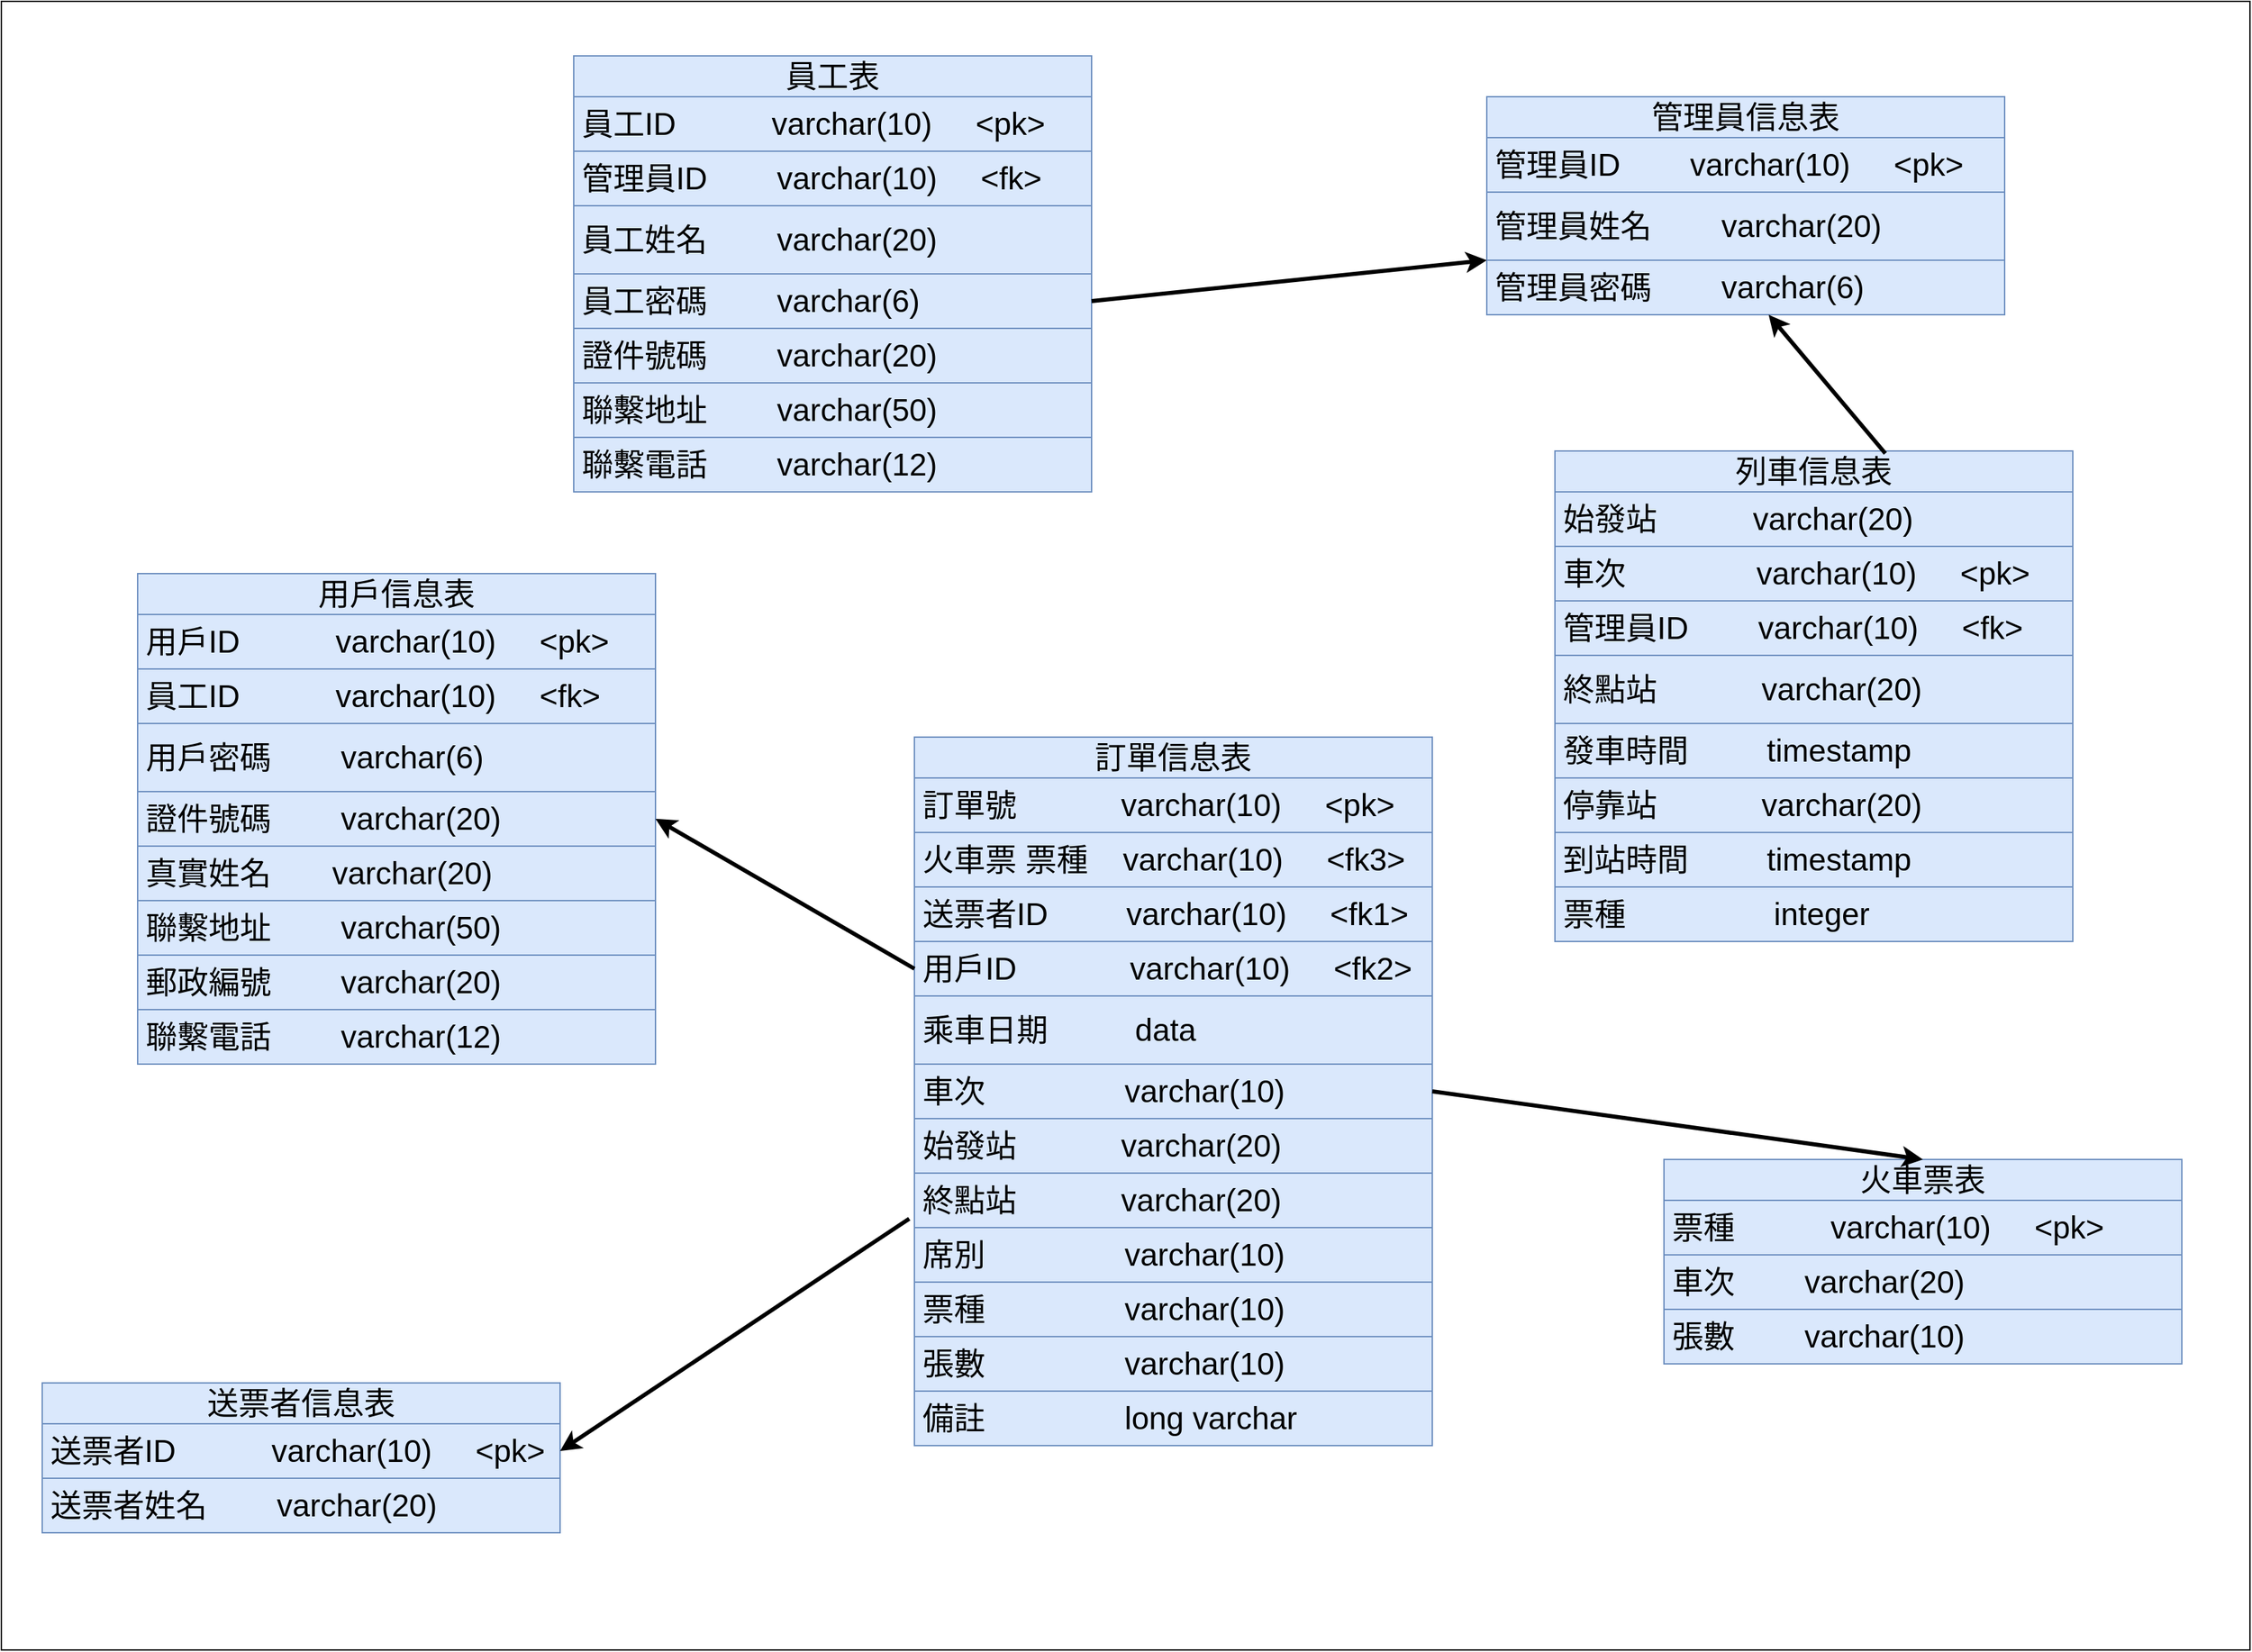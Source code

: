 <mxfile version="22.1.16" type="device">
  <diagram id="jbVRNizJcDCQ8yqokmnY" name="第 1 页">
    <mxGraphModel dx="858" dy="1338" grid="1" gridSize="10" guides="1" tooltips="1" connect="1" arrows="1" fold="1" page="1" pageScale="1" pageWidth="2336" pageHeight="1654" math="0" shadow="0">
      <root>
        <mxCell id="0" />
        <mxCell id="1" parent="0" />
        <mxCell id="_HgupfXg40LZJNDoUt4P-441" value="" style="rounded=0;whiteSpace=wrap;html=1;" vertex="1" parent="1">
          <mxGeometry x="70" y="40" width="1650" height="1210" as="geometry" />
        </mxCell>
        <mxCell id="_HgupfXg40LZJNDoUt4P-353" value="&lt;font style=&quot;font-size: 23px;&quot;&gt;員工表&lt;/font&gt;" style="swimlane;fontStyle=0;childLayout=stackLayout;horizontal=1;startSize=30;horizontalStack=0;resizeParent=1;resizeParentMax=0;resizeLast=0;collapsible=1;marginBottom=0;whiteSpace=wrap;html=1;strokeWidth=1;fontSize=23;fillColor=#dae8fc;strokeColor=#6c8ebf;" vertex="1" parent="1">
          <mxGeometry x="490" y="80" width="380" height="320" as="geometry">
            <mxRectangle x="380" y="580" width="110" height="40" as="alternateBounds" />
          </mxGeometry>
        </mxCell>
        <mxCell id="_HgupfXg40LZJNDoUt4P-354" value="員工ID&amp;nbsp; &amp;nbsp; &amp;nbsp; &amp;nbsp; &amp;nbsp; &amp;nbsp;varchar(10)&amp;nbsp; &amp;nbsp; &amp;nbsp;&amp;lt;pk&amp;gt;" style="text;align=left;verticalAlign=middle;spacingLeft=4;spacingRight=4;overflow=hidden;points=[[0,0.5],[1,0.5]];portConstraint=eastwest;rotatable=0;whiteSpace=wrap;html=1;strokeWidth=1;fontSize=23;fillColor=#dae8fc;strokeColor=#6c8ebf;" vertex="1" parent="_HgupfXg40LZJNDoUt4P-353">
          <mxGeometry y="30" width="380" height="40" as="geometry" />
        </mxCell>
        <mxCell id="_HgupfXg40LZJNDoUt4P-355" value="管理員ID&amp;nbsp; &amp;nbsp; &amp;nbsp; &amp;nbsp; varchar(10)&amp;nbsp; &amp;nbsp; &amp;nbsp;&amp;lt;fk&amp;gt;" style="text;align=left;verticalAlign=middle;spacingLeft=4;spacingRight=4;overflow=hidden;points=[[0,0.5],[1,0.5]];portConstraint=eastwest;rotatable=0;whiteSpace=wrap;html=1;strokeWidth=1;fontSize=23;fillColor=#dae8fc;strokeColor=#6c8ebf;" vertex="1" parent="_HgupfXg40LZJNDoUt4P-353">
          <mxGeometry y="70" width="380" height="40" as="geometry" />
        </mxCell>
        <mxCell id="_HgupfXg40LZJNDoUt4P-356" value="員工姓名&amp;nbsp; &amp;nbsp; &amp;nbsp; &amp;nbsp; varchar(20)&amp;nbsp; &amp;nbsp;" style="text;align=left;verticalAlign=middle;spacingLeft=4;spacingRight=4;overflow=hidden;points=[[0,0.5],[1,0.5]];portConstraint=eastwest;rotatable=0;whiteSpace=wrap;html=1;strokeWidth=1;fontSize=23;fillColor=#dae8fc;strokeColor=#6c8ebf;" vertex="1" parent="_HgupfXg40LZJNDoUt4P-353">
          <mxGeometry y="110" width="380" height="50" as="geometry" />
        </mxCell>
        <mxCell id="_HgupfXg40LZJNDoUt4P-371" value="員工密碼&amp;nbsp; &amp;nbsp; &amp;nbsp; &amp;nbsp; varchar(6)&amp;nbsp;" style="text;align=left;verticalAlign=middle;spacingLeft=4;spacingRight=4;overflow=hidden;points=[[0,0.5],[1,0.5]];portConstraint=eastwest;rotatable=0;whiteSpace=wrap;html=1;strokeWidth=1;fontSize=23;fillColor=#dae8fc;strokeColor=#6c8ebf;" vertex="1" parent="_HgupfXg40LZJNDoUt4P-353">
          <mxGeometry y="160" width="380" height="40" as="geometry" />
        </mxCell>
        <mxCell id="_HgupfXg40LZJNDoUt4P-370" value="證件號碼&amp;nbsp; &amp;nbsp; &amp;nbsp; &amp;nbsp; varchar(20)&amp;nbsp;" style="text;align=left;verticalAlign=middle;spacingLeft=4;spacingRight=4;overflow=hidden;points=[[0,0.5],[1,0.5]];portConstraint=eastwest;rotatable=0;whiteSpace=wrap;html=1;strokeWidth=1;fontSize=23;fillColor=#dae8fc;strokeColor=#6c8ebf;" vertex="1" parent="_HgupfXg40LZJNDoUt4P-353">
          <mxGeometry y="200" width="380" height="40" as="geometry" />
        </mxCell>
        <mxCell id="_HgupfXg40LZJNDoUt4P-369" value="聯繫地址&amp;nbsp; &amp;nbsp; &amp;nbsp; &amp;nbsp; varchar(50)&amp;nbsp;" style="text;align=left;verticalAlign=middle;spacingLeft=4;spacingRight=4;overflow=hidden;points=[[0,0.5],[1,0.5]];portConstraint=eastwest;rotatable=0;whiteSpace=wrap;html=1;strokeWidth=1;fontSize=23;fillColor=#dae8fc;strokeColor=#6c8ebf;" vertex="1" parent="_HgupfXg40LZJNDoUt4P-353">
          <mxGeometry y="240" width="380" height="40" as="geometry" />
        </mxCell>
        <mxCell id="_HgupfXg40LZJNDoUt4P-368" value="聯繫電話&amp;nbsp; &amp;nbsp; &amp;nbsp; &amp;nbsp; varchar(12)&amp;nbsp;" style="text;align=left;verticalAlign=middle;spacingLeft=4;spacingRight=4;overflow=hidden;points=[[0,0.5],[1,0.5]];portConstraint=eastwest;rotatable=0;whiteSpace=wrap;html=1;strokeWidth=1;fontSize=23;fillColor=#dae8fc;strokeColor=#6c8ebf;" vertex="1" parent="_HgupfXg40LZJNDoUt4P-353">
          <mxGeometry y="280" width="380" height="40" as="geometry" />
        </mxCell>
        <mxCell id="_HgupfXg40LZJNDoUt4P-372" value="&lt;font style=&quot;font-size: 23px;&quot;&gt;用戶信息表&lt;/font&gt;" style="swimlane;fontStyle=0;childLayout=stackLayout;horizontal=1;startSize=30;horizontalStack=0;resizeParent=1;resizeParentMax=0;resizeLast=0;collapsible=1;marginBottom=0;whiteSpace=wrap;html=1;strokeWidth=1;fontSize=23;fillColor=#dae8fc;strokeColor=#6c8ebf;" vertex="1" parent="1">
          <mxGeometry x="170" y="460" width="380" height="360" as="geometry">
            <mxRectangle x="380" y="580" width="110" height="40" as="alternateBounds" />
          </mxGeometry>
        </mxCell>
        <mxCell id="_HgupfXg40LZJNDoUt4P-373" value="用戶ID&amp;nbsp; &amp;nbsp; &amp;nbsp; &amp;nbsp; &amp;nbsp; &amp;nbsp;varchar(10)&amp;nbsp; &amp;nbsp; &amp;nbsp;&amp;lt;pk&amp;gt;" style="text;align=left;verticalAlign=middle;spacingLeft=4;spacingRight=4;overflow=hidden;points=[[0,0.5],[1,0.5]];portConstraint=eastwest;rotatable=0;whiteSpace=wrap;html=1;strokeWidth=1;fontSize=23;fillColor=#dae8fc;strokeColor=#6c8ebf;" vertex="1" parent="_HgupfXg40LZJNDoUt4P-372">
          <mxGeometry y="30" width="380" height="40" as="geometry" />
        </mxCell>
        <mxCell id="_HgupfXg40LZJNDoUt4P-374" value="員工ID&amp;nbsp; &amp;nbsp; &amp;nbsp; &amp;nbsp; &amp;nbsp; &amp;nbsp;varchar(10)&amp;nbsp; &amp;nbsp; &amp;nbsp;&amp;lt;fk&amp;gt;" style="text;align=left;verticalAlign=middle;spacingLeft=4;spacingRight=4;overflow=hidden;points=[[0,0.5],[1,0.5]];portConstraint=eastwest;rotatable=0;whiteSpace=wrap;html=1;strokeWidth=1;fontSize=23;fillColor=#dae8fc;strokeColor=#6c8ebf;" vertex="1" parent="_HgupfXg40LZJNDoUt4P-372">
          <mxGeometry y="70" width="380" height="40" as="geometry" />
        </mxCell>
        <mxCell id="_HgupfXg40LZJNDoUt4P-375" value="用戶密碼&amp;nbsp; &amp;nbsp; &amp;nbsp; &amp;nbsp; varchar(6)&amp;nbsp; &amp;nbsp;" style="text;align=left;verticalAlign=middle;spacingLeft=4;spacingRight=4;overflow=hidden;points=[[0,0.5],[1,0.5]];portConstraint=eastwest;rotatable=0;whiteSpace=wrap;html=1;strokeWidth=1;fontSize=23;fillColor=#dae8fc;strokeColor=#6c8ebf;" vertex="1" parent="_HgupfXg40LZJNDoUt4P-372">
          <mxGeometry y="110" width="380" height="50" as="geometry" />
        </mxCell>
        <mxCell id="_HgupfXg40LZJNDoUt4P-376" value="證件號碼&amp;nbsp; &amp;nbsp; &amp;nbsp; &amp;nbsp; varchar(20)&amp;nbsp;" style="text;align=left;verticalAlign=middle;spacingLeft=4;spacingRight=4;overflow=hidden;points=[[0,0.5],[1,0.5]];portConstraint=eastwest;rotatable=0;whiteSpace=wrap;html=1;strokeWidth=1;fontSize=23;fillColor=#dae8fc;strokeColor=#6c8ebf;" vertex="1" parent="_HgupfXg40LZJNDoUt4P-372">
          <mxGeometry y="160" width="380" height="40" as="geometry" />
        </mxCell>
        <mxCell id="_HgupfXg40LZJNDoUt4P-377" value="真實姓名&amp;nbsp; &amp;nbsp; &amp;nbsp; &amp;nbsp;varchar(20)&amp;nbsp;" style="text;align=left;verticalAlign=middle;spacingLeft=4;spacingRight=4;overflow=hidden;points=[[0,0.5],[1,0.5]];portConstraint=eastwest;rotatable=0;whiteSpace=wrap;html=1;strokeWidth=1;fontSize=23;fillColor=#dae8fc;strokeColor=#6c8ebf;" vertex="1" parent="_HgupfXg40LZJNDoUt4P-372">
          <mxGeometry y="200" width="380" height="40" as="geometry" />
        </mxCell>
        <mxCell id="_HgupfXg40LZJNDoUt4P-378" value="聯繫地址&amp;nbsp; &amp;nbsp; &amp;nbsp; &amp;nbsp; varchar(50)&amp;nbsp;" style="text;align=left;verticalAlign=middle;spacingLeft=4;spacingRight=4;overflow=hidden;points=[[0,0.5],[1,0.5]];portConstraint=eastwest;rotatable=0;whiteSpace=wrap;html=1;strokeWidth=1;fontSize=23;fillColor=#dae8fc;strokeColor=#6c8ebf;" vertex="1" parent="_HgupfXg40LZJNDoUt4P-372">
          <mxGeometry y="240" width="380" height="40" as="geometry" />
        </mxCell>
        <mxCell id="_HgupfXg40LZJNDoUt4P-382" value="郵政編號&amp;nbsp; &amp;nbsp; &amp;nbsp; &amp;nbsp; varchar(20)" style="text;align=left;verticalAlign=middle;spacingLeft=4;spacingRight=4;overflow=hidden;points=[[0,0.5],[1,0.5]];portConstraint=eastwest;rotatable=0;whiteSpace=wrap;html=1;strokeWidth=1;fontSize=23;fillColor=#dae8fc;strokeColor=#6c8ebf;" vertex="1" parent="_HgupfXg40LZJNDoUt4P-372">
          <mxGeometry y="280" width="380" height="40" as="geometry" />
        </mxCell>
        <mxCell id="_HgupfXg40LZJNDoUt4P-379" value="聯繫電話&amp;nbsp; &amp;nbsp; &amp;nbsp; &amp;nbsp; varchar(12)&amp;nbsp;" style="text;align=left;verticalAlign=middle;spacingLeft=4;spacingRight=4;overflow=hidden;points=[[0,0.5],[1,0.5]];portConstraint=eastwest;rotatable=0;whiteSpace=wrap;html=1;strokeWidth=1;fontSize=23;fillColor=#dae8fc;strokeColor=#6c8ebf;" vertex="1" parent="_HgupfXg40LZJNDoUt4P-372">
          <mxGeometry y="320" width="380" height="40" as="geometry" />
        </mxCell>
        <mxCell id="_HgupfXg40LZJNDoUt4P-384" value="&lt;font style=&quot;font-size: 23px;&quot;&gt;管理員信息表&lt;/font&gt;" style="swimlane;fontStyle=0;childLayout=stackLayout;horizontal=1;startSize=30;horizontalStack=0;resizeParent=1;resizeParentMax=0;resizeLast=0;collapsible=1;marginBottom=0;whiteSpace=wrap;html=1;strokeWidth=1;fontSize=23;fillColor=#dae8fc;strokeColor=#6c8ebf;" vertex="1" parent="1">
          <mxGeometry x="1160" y="110" width="380" height="160" as="geometry">
            <mxRectangle x="380" y="580" width="110" height="40" as="alternateBounds" />
          </mxGeometry>
        </mxCell>
        <mxCell id="_HgupfXg40LZJNDoUt4P-386" value="管理員ID&amp;nbsp; &amp;nbsp; &amp;nbsp; &amp;nbsp; varchar(10)&amp;nbsp; &amp;nbsp; &amp;nbsp;&amp;lt;pk&amp;gt;" style="text;align=left;verticalAlign=middle;spacingLeft=4;spacingRight=4;overflow=hidden;points=[[0,0.5],[1,0.5]];portConstraint=eastwest;rotatable=0;whiteSpace=wrap;html=1;strokeWidth=1;fontSize=23;fillColor=#dae8fc;strokeColor=#6c8ebf;" vertex="1" parent="_HgupfXg40LZJNDoUt4P-384">
          <mxGeometry y="30" width="380" height="40" as="geometry" />
        </mxCell>
        <mxCell id="_HgupfXg40LZJNDoUt4P-387" value="管理員姓名&amp;nbsp; &amp;nbsp; &amp;nbsp; &amp;nbsp; varchar(20)&amp;nbsp; &amp;nbsp;" style="text;align=left;verticalAlign=middle;spacingLeft=4;spacingRight=4;overflow=hidden;points=[[0,0.5],[1,0.5]];portConstraint=eastwest;rotatable=0;whiteSpace=wrap;html=1;strokeWidth=1;fontSize=23;fillColor=#dae8fc;strokeColor=#6c8ebf;" vertex="1" parent="_HgupfXg40LZJNDoUt4P-384">
          <mxGeometry y="70" width="380" height="50" as="geometry" />
        </mxCell>
        <mxCell id="_HgupfXg40LZJNDoUt4P-388" value="管理員密碼&amp;nbsp; &amp;nbsp; &amp;nbsp; &amp;nbsp; varchar(6)&amp;nbsp;" style="text;align=left;verticalAlign=middle;spacingLeft=4;spacingRight=4;overflow=hidden;points=[[0,0.5],[1,0.5]];portConstraint=eastwest;rotatable=0;whiteSpace=wrap;html=1;strokeWidth=1;fontSize=23;fillColor=#dae8fc;strokeColor=#6c8ebf;" vertex="1" parent="_HgupfXg40LZJNDoUt4P-384">
          <mxGeometry y="120" width="380" height="40" as="geometry" />
        </mxCell>
        <mxCell id="_HgupfXg40LZJNDoUt4P-393" value="&lt;font style=&quot;font-size: 23px;&quot;&gt;列車信息表&lt;/font&gt;" style="swimlane;fontStyle=0;childLayout=stackLayout;horizontal=1;startSize=30;horizontalStack=0;resizeParent=1;resizeParentMax=0;resizeLast=0;collapsible=1;marginBottom=0;whiteSpace=wrap;html=1;strokeWidth=1;fontSize=23;fillColor=#dae8fc;strokeColor=#6c8ebf;" vertex="1" parent="1">
          <mxGeometry x="1210" y="370" width="380" height="360" as="geometry">
            <mxRectangle x="380" y="580" width="110" height="40" as="alternateBounds" />
          </mxGeometry>
        </mxCell>
        <mxCell id="_HgupfXg40LZJNDoUt4P-402" value="始發站&amp;nbsp; &amp;nbsp; &amp;nbsp; &amp;nbsp; &amp;nbsp; &amp;nbsp;varchar(20)&amp;nbsp;" style="text;align=left;verticalAlign=middle;spacingLeft=4;spacingRight=4;overflow=hidden;points=[[0,0.5],[1,0.5]];portConstraint=eastwest;rotatable=0;whiteSpace=wrap;html=1;strokeWidth=1;fontSize=23;fillColor=#dae8fc;strokeColor=#6c8ebf;" vertex="1" parent="_HgupfXg40LZJNDoUt4P-393">
          <mxGeometry y="30" width="380" height="40" as="geometry" />
        </mxCell>
        <mxCell id="_HgupfXg40LZJNDoUt4P-394" value="車次&amp;nbsp; &amp;nbsp; &amp;nbsp; &amp;nbsp; &amp;nbsp; &amp;nbsp; &amp;nbsp; &amp;nbsp;varchar(10)&amp;nbsp; &amp;nbsp; &amp;nbsp;&amp;lt;pk&amp;gt;" style="text;align=left;verticalAlign=middle;spacingLeft=4;spacingRight=4;overflow=hidden;points=[[0,0.5],[1,0.5]];portConstraint=eastwest;rotatable=0;whiteSpace=wrap;html=1;strokeWidth=1;fontSize=23;fillColor=#dae8fc;strokeColor=#6c8ebf;" vertex="1" parent="_HgupfXg40LZJNDoUt4P-393">
          <mxGeometry y="70" width="380" height="40" as="geometry" />
        </mxCell>
        <mxCell id="_HgupfXg40LZJNDoUt4P-395" value="管理員ID&amp;nbsp; &amp;nbsp; &amp;nbsp; &amp;nbsp; varchar(10)&amp;nbsp; &amp;nbsp; &amp;nbsp;&amp;lt;fk&amp;gt;" style="text;align=left;verticalAlign=middle;spacingLeft=4;spacingRight=4;overflow=hidden;points=[[0,0.5],[1,0.5]];portConstraint=eastwest;rotatable=0;whiteSpace=wrap;html=1;strokeWidth=1;fontSize=23;fillColor=#dae8fc;strokeColor=#6c8ebf;" vertex="1" parent="_HgupfXg40LZJNDoUt4P-393">
          <mxGeometry y="110" width="380" height="40" as="geometry" />
        </mxCell>
        <mxCell id="_HgupfXg40LZJNDoUt4P-396" value="終點站&amp;nbsp; &amp;nbsp; &amp;nbsp; &amp;nbsp; &amp;nbsp; &amp;nbsp; varchar(20)&amp;nbsp; &amp;nbsp;" style="text;align=left;verticalAlign=middle;spacingLeft=4;spacingRight=4;overflow=hidden;points=[[0,0.5],[1,0.5]];portConstraint=eastwest;rotatable=0;whiteSpace=wrap;html=1;strokeWidth=1;fontSize=23;fillColor=#dae8fc;strokeColor=#6c8ebf;" vertex="1" parent="_HgupfXg40LZJNDoUt4P-393">
          <mxGeometry y="150" width="380" height="50" as="geometry" />
        </mxCell>
        <mxCell id="_HgupfXg40LZJNDoUt4P-397" value="發車時間&amp;nbsp; &amp;nbsp; &amp;nbsp; &amp;nbsp; &amp;nbsp;timestamp" style="text;align=left;verticalAlign=middle;spacingLeft=4;spacingRight=4;overflow=hidden;points=[[0,0.5],[1,0.5]];portConstraint=eastwest;rotatable=0;whiteSpace=wrap;html=1;strokeWidth=1;fontSize=23;fillColor=#dae8fc;strokeColor=#6c8ebf;" vertex="1" parent="_HgupfXg40LZJNDoUt4P-393">
          <mxGeometry y="200" width="380" height="40" as="geometry" />
        </mxCell>
        <mxCell id="_HgupfXg40LZJNDoUt4P-398" value="停靠站&amp;nbsp; &amp;nbsp; &amp;nbsp; &amp;nbsp; &amp;nbsp; &amp;nbsp; varchar(20)&amp;nbsp;" style="text;align=left;verticalAlign=middle;spacingLeft=4;spacingRight=4;overflow=hidden;points=[[0,0.5],[1,0.5]];portConstraint=eastwest;rotatable=0;whiteSpace=wrap;html=1;strokeWidth=1;fontSize=23;fillColor=#dae8fc;strokeColor=#6c8ebf;" vertex="1" parent="_HgupfXg40LZJNDoUt4P-393">
          <mxGeometry y="240" width="380" height="40" as="geometry" />
        </mxCell>
        <mxCell id="_HgupfXg40LZJNDoUt4P-399" value="到站時間&amp;nbsp; &amp;nbsp; &amp;nbsp; &amp;nbsp; &amp;nbsp;timestamp" style="text;align=left;verticalAlign=middle;spacingLeft=4;spacingRight=4;overflow=hidden;points=[[0,0.5],[1,0.5]];portConstraint=eastwest;rotatable=0;whiteSpace=wrap;html=1;strokeWidth=1;fontSize=23;fillColor=#dae8fc;strokeColor=#6c8ebf;" vertex="1" parent="_HgupfXg40LZJNDoUt4P-393">
          <mxGeometry y="280" width="380" height="40" as="geometry" />
        </mxCell>
        <mxCell id="_HgupfXg40LZJNDoUt4P-400" value="票種&amp;nbsp; &amp;nbsp; &amp;nbsp; &amp;nbsp; &amp;nbsp; &amp;nbsp; &amp;nbsp; &amp;nbsp; &amp;nbsp;integer" style="text;align=left;verticalAlign=middle;spacingLeft=4;spacingRight=4;overflow=hidden;points=[[0,0.5],[1,0.5]];portConstraint=eastwest;rotatable=0;whiteSpace=wrap;html=1;strokeWidth=1;fontSize=23;fillColor=#dae8fc;strokeColor=#6c8ebf;" vertex="1" parent="_HgupfXg40LZJNDoUt4P-393">
          <mxGeometry y="320" width="380" height="40" as="geometry" />
        </mxCell>
        <mxCell id="_HgupfXg40LZJNDoUt4P-404" value="&lt;font style=&quot;font-size: 23px;&quot;&gt;送票者信息表&lt;/font&gt;" style="swimlane;fontStyle=0;childLayout=stackLayout;horizontal=1;startSize=30;horizontalStack=0;resizeParent=1;resizeParentMax=0;resizeLast=0;collapsible=1;marginBottom=0;whiteSpace=wrap;html=1;strokeWidth=1;fontSize=23;fillColor=#dae8fc;strokeColor=#6c8ebf;" vertex="1" parent="1">
          <mxGeometry x="100" y="1054" width="380" height="110" as="geometry">
            <mxRectangle x="380" y="580" width="110" height="40" as="alternateBounds" />
          </mxGeometry>
        </mxCell>
        <mxCell id="_HgupfXg40LZJNDoUt4P-405" value="送票者ID&amp;nbsp; &amp;nbsp; &amp;nbsp; &amp;nbsp; &amp;nbsp; &amp;nbsp;varchar(10)&amp;nbsp; &amp;nbsp; &amp;nbsp;&amp;lt;pk&amp;gt;" style="text;align=left;verticalAlign=middle;spacingLeft=4;spacingRight=4;overflow=hidden;points=[[0,0.5],[1,0.5]];portConstraint=eastwest;rotatable=0;whiteSpace=wrap;html=1;strokeWidth=1;fontSize=23;fillColor=#dae8fc;strokeColor=#6c8ebf;" vertex="1" parent="_HgupfXg40LZJNDoUt4P-404">
          <mxGeometry y="30" width="380" height="40" as="geometry" />
        </mxCell>
        <mxCell id="_HgupfXg40LZJNDoUt4P-408" value="送票者姓名&amp;nbsp; &amp;nbsp; &amp;nbsp; &amp;nbsp; varchar(20)&amp;nbsp;" style="text;align=left;verticalAlign=middle;spacingLeft=4;spacingRight=4;overflow=hidden;points=[[0,0.5],[1,0.5]];portConstraint=eastwest;rotatable=0;whiteSpace=wrap;html=1;strokeWidth=1;fontSize=23;fillColor=#dae8fc;strokeColor=#6c8ebf;" vertex="1" parent="_HgupfXg40LZJNDoUt4P-404">
          <mxGeometry y="70" width="380" height="40" as="geometry" />
        </mxCell>
        <mxCell id="_HgupfXg40LZJNDoUt4P-414" value="&lt;font style=&quot;font-size: 23px;&quot;&gt;訂單信息表&lt;/font&gt;" style="swimlane;fontStyle=0;childLayout=stackLayout;horizontal=1;startSize=30;horizontalStack=0;resizeParent=1;resizeParentMax=0;resizeLast=0;collapsible=1;marginBottom=0;whiteSpace=wrap;html=1;strokeWidth=1;fontSize=23;fillColor=#dae8fc;strokeColor=#6c8ebf;" vertex="1" parent="1">
          <mxGeometry x="740" y="580" width="380" height="520" as="geometry">
            <mxRectangle x="380" y="580" width="110" height="40" as="alternateBounds" />
          </mxGeometry>
        </mxCell>
        <mxCell id="_HgupfXg40LZJNDoUt4P-416" value="訂單號&amp;nbsp; &amp;nbsp; &amp;nbsp; &amp;nbsp; &amp;nbsp; &amp;nbsp; varchar(10)&amp;nbsp; &amp;nbsp; &amp;nbsp;&amp;lt;pk&amp;gt;" style="text;align=left;verticalAlign=middle;spacingLeft=4;spacingRight=4;overflow=hidden;points=[[0,0.5],[1,0.5]];portConstraint=eastwest;rotatable=0;whiteSpace=wrap;html=1;strokeWidth=1;fontSize=23;fillColor=#dae8fc;strokeColor=#6c8ebf;" vertex="1" parent="_HgupfXg40LZJNDoUt4P-414">
          <mxGeometry y="30" width="380" height="40" as="geometry" />
        </mxCell>
        <mxCell id="_HgupfXg40LZJNDoUt4P-424" value="火車票 票種&amp;nbsp; &amp;nbsp; varchar(10)&amp;nbsp; &amp;nbsp; &amp;nbsp;&amp;lt;fk3&amp;gt;" style="text;align=left;verticalAlign=middle;spacingLeft=4;spacingRight=4;overflow=hidden;points=[[0,0.5],[1,0.5]];portConstraint=eastwest;rotatable=0;whiteSpace=wrap;html=1;strokeWidth=1;fontSize=23;fillColor=#dae8fc;strokeColor=#6c8ebf;" vertex="1" parent="_HgupfXg40LZJNDoUt4P-414">
          <mxGeometry y="70" width="380" height="40" as="geometry" />
        </mxCell>
        <mxCell id="_HgupfXg40LZJNDoUt4P-417" value="送票者ID&amp;nbsp; &amp;nbsp; &amp;nbsp; &amp;nbsp; &amp;nbsp;varchar(10)&amp;nbsp; &amp;nbsp; &amp;nbsp;&amp;lt;fk1&amp;gt;" style="text;align=left;verticalAlign=middle;spacingLeft=4;spacingRight=4;overflow=hidden;points=[[0,0.5],[1,0.5]];portConstraint=eastwest;rotatable=0;whiteSpace=wrap;html=1;strokeWidth=1;fontSize=23;fillColor=#dae8fc;strokeColor=#6c8ebf;" vertex="1" parent="_HgupfXg40LZJNDoUt4P-414">
          <mxGeometry y="110" width="380" height="40" as="geometry" />
        </mxCell>
        <mxCell id="_HgupfXg40LZJNDoUt4P-425" value="用戶ID&amp;nbsp; &amp;nbsp; &amp;nbsp; &amp;nbsp; &amp;nbsp; &amp;nbsp; &amp;nbsp;varchar(10)&amp;nbsp; &amp;nbsp; &amp;nbsp;&amp;lt;fk2&amp;gt;" style="text;align=left;verticalAlign=middle;spacingLeft=4;spacingRight=4;overflow=hidden;points=[[0,0.5],[1,0.5]];portConstraint=eastwest;rotatable=0;whiteSpace=wrap;html=1;strokeWidth=1;fontSize=23;fillColor=#dae8fc;strokeColor=#6c8ebf;" vertex="1" parent="_HgupfXg40LZJNDoUt4P-414">
          <mxGeometry y="150" width="380" height="40" as="geometry" />
        </mxCell>
        <mxCell id="_HgupfXg40LZJNDoUt4P-418" value="乘車日期&amp;nbsp; &amp;nbsp; &amp;nbsp; &amp;nbsp; &amp;nbsp; data" style="text;align=left;verticalAlign=middle;spacingLeft=4;spacingRight=4;overflow=hidden;points=[[0,0.5],[1,0.5]];portConstraint=eastwest;rotatable=0;whiteSpace=wrap;html=1;strokeWidth=1;fontSize=23;fillColor=#dae8fc;strokeColor=#6c8ebf;" vertex="1" parent="_HgupfXg40LZJNDoUt4P-414">
          <mxGeometry y="190" width="380" height="50" as="geometry" />
        </mxCell>
        <mxCell id="_HgupfXg40LZJNDoUt4P-419" value="車次&amp;nbsp; &amp;nbsp; &amp;nbsp; &amp;nbsp; &amp;nbsp; &amp;nbsp; &amp;nbsp; &amp;nbsp; varchar(10)&amp;nbsp;" style="text;align=left;verticalAlign=middle;spacingLeft=4;spacingRight=4;overflow=hidden;points=[[0,0.5],[1,0.5]];portConstraint=eastwest;rotatable=0;whiteSpace=wrap;html=1;strokeWidth=1;fontSize=23;fillColor=#dae8fc;strokeColor=#6c8ebf;" vertex="1" parent="_HgupfXg40LZJNDoUt4P-414">
          <mxGeometry y="240" width="380" height="40" as="geometry" />
        </mxCell>
        <mxCell id="_HgupfXg40LZJNDoUt4P-420" value="始發站&amp;nbsp; &amp;nbsp; &amp;nbsp; &amp;nbsp; &amp;nbsp; &amp;nbsp; varchar(20)&amp;nbsp;" style="text;align=left;verticalAlign=middle;spacingLeft=4;spacingRight=4;overflow=hidden;points=[[0,0.5],[1,0.5]];portConstraint=eastwest;rotatable=0;whiteSpace=wrap;html=1;strokeWidth=1;fontSize=23;fillColor=#dae8fc;strokeColor=#6c8ebf;" vertex="1" parent="_HgupfXg40LZJNDoUt4P-414">
          <mxGeometry y="280" width="380" height="40" as="geometry" />
        </mxCell>
        <mxCell id="_HgupfXg40LZJNDoUt4P-421" value="終點站&amp;nbsp; &amp;nbsp; &amp;nbsp; &amp;nbsp; &amp;nbsp; &amp;nbsp; varchar(20)&amp;nbsp;" style="text;align=left;verticalAlign=middle;spacingLeft=4;spacingRight=4;overflow=hidden;points=[[0,0.5],[1,0.5]];portConstraint=eastwest;rotatable=0;whiteSpace=wrap;html=1;strokeWidth=1;fontSize=23;fillColor=#dae8fc;strokeColor=#6c8ebf;" vertex="1" parent="_HgupfXg40LZJNDoUt4P-414">
          <mxGeometry y="320" width="380" height="40" as="geometry" />
        </mxCell>
        <mxCell id="_HgupfXg40LZJNDoUt4P-422" value="席別&amp;nbsp; &amp;nbsp; &amp;nbsp; &amp;nbsp; &amp;nbsp; &amp;nbsp; &amp;nbsp; &amp;nbsp; varchar(10)&amp;nbsp;" style="text;align=left;verticalAlign=middle;spacingLeft=4;spacingRight=4;overflow=hidden;points=[[0,0.5],[1,0.5]];portConstraint=eastwest;rotatable=0;whiteSpace=wrap;html=1;strokeWidth=1;fontSize=23;fillColor=#dae8fc;strokeColor=#6c8ebf;" vertex="1" parent="_HgupfXg40LZJNDoUt4P-414">
          <mxGeometry y="360" width="380" height="40" as="geometry" />
        </mxCell>
        <mxCell id="_HgupfXg40LZJNDoUt4P-428" value="票種&amp;nbsp; &amp;nbsp; &amp;nbsp; &amp;nbsp; &amp;nbsp; &amp;nbsp; &amp;nbsp; &amp;nbsp; varchar(10)&amp;nbsp;" style="text;align=left;verticalAlign=middle;spacingLeft=4;spacingRight=4;overflow=hidden;points=[[0,0.5],[1,0.5]];portConstraint=eastwest;rotatable=0;whiteSpace=wrap;html=1;strokeWidth=1;fontSize=23;fillColor=#dae8fc;strokeColor=#6c8ebf;" vertex="1" parent="_HgupfXg40LZJNDoUt4P-414">
          <mxGeometry y="400" width="380" height="40" as="geometry" />
        </mxCell>
        <mxCell id="_HgupfXg40LZJNDoUt4P-427" value="張數&amp;nbsp; &amp;nbsp; &amp;nbsp; &amp;nbsp; &amp;nbsp; &amp;nbsp; &amp;nbsp; &amp;nbsp; varchar(10)&amp;nbsp;" style="text;align=left;verticalAlign=middle;spacingLeft=4;spacingRight=4;overflow=hidden;points=[[0,0.5],[1,0.5]];portConstraint=eastwest;rotatable=0;whiteSpace=wrap;html=1;strokeWidth=1;fontSize=23;fillColor=#dae8fc;strokeColor=#6c8ebf;" vertex="1" parent="_HgupfXg40LZJNDoUt4P-414">
          <mxGeometry y="440" width="380" height="40" as="geometry" />
        </mxCell>
        <mxCell id="_HgupfXg40LZJNDoUt4P-426" value="備註&amp;nbsp; &amp;nbsp; &amp;nbsp; &amp;nbsp; &amp;nbsp; &amp;nbsp; &amp;nbsp; &amp;nbsp; long varchar" style="text;align=left;verticalAlign=middle;spacingLeft=4;spacingRight=4;overflow=hidden;points=[[0,0.5],[1,0.5]];portConstraint=eastwest;rotatable=0;whiteSpace=wrap;html=1;strokeWidth=1;fontSize=23;fillColor=#dae8fc;strokeColor=#6c8ebf;" vertex="1" parent="_HgupfXg40LZJNDoUt4P-414">
          <mxGeometry y="480" width="380" height="40" as="geometry" />
        </mxCell>
        <mxCell id="_HgupfXg40LZJNDoUt4P-430" value="&lt;font style=&quot;font-size: 23px;&quot;&gt;火車票表&lt;/font&gt;" style="swimlane;fontStyle=0;childLayout=stackLayout;horizontal=1;startSize=30;horizontalStack=0;resizeParent=1;resizeParentMax=0;resizeLast=0;collapsible=1;marginBottom=0;whiteSpace=wrap;html=1;strokeWidth=1;fontSize=23;fillColor=#dae8fc;strokeColor=#6c8ebf;" vertex="1" parent="1">
          <mxGeometry x="1290" y="890" width="380" height="150" as="geometry">
            <mxRectangle x="380" y="580" width="110" height="40" as="alternateBounds" />
          </mxGeometry>
        </mxCell>
        <mxCell id="_HgupfXg40LZJNDoUt4P-431" value="票種&amp;nbsp; &amp;nbsp; &amp;nbsp; &amp;nbsp; &amp;nbsp; &amp;nbsp;varchar(10)&amp;nbsp; &amp;nbsp; &amp;nbsp;&amp;lt;pk&amp;gt;" style="text;align=left;verticalAlign=middle;spacingLeft=4;spacingRight=4;overflow=hidden;points=[[0,0.5],[1,0.5]];portConstraint=eastwest;rotatable=0;whiteSpace=wrap;html=1;strokeWidth=1;fontSize=23;fillColor=#dae8fc;strokeColor=#6c8ebf;" vertex="1" parent="_HgupfXg40LZJNDoUt4P-430">
          <mxGeometry y="30" width="380" height="40" as="geometry" />
        </mxCell>
        <mxCell id="_HgupfXg40LZJNDoUt4P-432" value="車次&amp;nbsp; &amp;nbsp; &amp;nbsp; &amp;nbsp; varchar(20)&amp;nbsp;" style="text;align=left;verticalAlign=middle;spacingLeft=4;spacingRight=4;overflow=hidden;points=[[0,0.5],[1,0.5]];portConstraint=eastwest;rotatable=0;whiteSpace=wrap;html=1;strokeWidth=1;fontSize=23;fillColor=#dae8fc;strokeColor=#6c8ebf;" vertex="1" parent="_HgupfXg40LZJNDoUt4P-430">
          <mxGeometry y="70" width="380" height="40" as="geometry" />
        </mxCell>
        <mxCell id="_HgupfXg40LZJNDoUt4P-435" value="張數&amp;nbsp; &amp;nbsp; &amp;nbsp; &amp;nbsp; varchar(10)&amp;nbsp;" style="text;align=left;verticalAlign=middle;spacingLeft=4;spacingRight=4;overflow=hidden;points=[[0,0.5],[1,0.5]];portConstraint=eastwest;rotatable=0;whiteSpace=wrap;html=1;strokeWidth=1;fontSize=23;fillColor=#dae8fc;strokeColor=#6c8ebf;" vertex="1" parent="_HgupfXg40LZJNDoUt4P-430">
          <mxGeometry y="110" width="380" height="40" as="geometry" />
        </mxCell>
        <mxCell id="_HgupfXg40LZJNDoUt4P-436" value="" style="endArrow=classic;html=1;rounded=0;exitX=1;exitY=0.5;exitDx=0;exitDy=0;entryX=0;entryY=0.75;entryDx=0;entryDy=0;strokeWidth=3;" edge="1" parent="1" source="_HgupfXg40LZJNDoUt4P-371" target="_HgupfXg40LZJNDoUt4P-384">
          <mxGeometry width="50" height="50" relative="1" as="geometry">
            <mxPoint x="1020" y="420" as="sourcePoint" />
            <mxPoint x="1070" y="370" as="targetPoint" />
          </mxGeometry>
        </mxCell>
        <mxCell id="_HgupfXg40LZJNDoUt4P-437" value="" style="endArrow=classic;html=1;rounded=0;exitX=0.638;exitY=0.005;exitDx=0;exitDy=0;strokeWidth=3;exitPerimeter=0;" edge="1" parent="1" source="_HgupfXg40LZJNDoUt4P-393" target="_HgupfXg40LZJNDoUt4P-388">
          <mxGeometry width="50" height="50" relative="1" as="geometry">
            <mxPoint x="910" y="510" as="sourcePoint" />
            <mxPoint x="1200" y="480" as="targetPoint" />
          </mxGeometry>
        </mxCell>
        <mxCell id="_HgupfXg40LZJNDoUt4P-438" value="" style="endArrow=classic;html=1;rounded=0;entryX=1;entryY=0.5;entryDx=0;entryDy=0;exitX=0;exitY=0.5;exitDx=0;exitDy=0;strokeWidth=3;" edge="1" parent="1" source="_HgupfXg40LZJNDoUt4P-425" target="_HgupfXg40LZJNDoUt4P-372">
          <mxGeometry width="50" height="50" relative="1" as="geometry">
            <mxPoint x="610" y="890" as="sourcePoint" />
            <mxPoint x="660" y="840" as="targetPoint" />
          </mxGeometry>
        </mxCell>
        <mxCell id="_HgupfXg40LZJNDoUt4P-439" value="" style="endArrow=classic;html=1;rounded=0;entryX=1;entryY=0.5;entryDx=0;entryDy=0;exitX=-0.01;exitY=0.836;exitDx=0;exitDy=0;exitPerimeter=0;strokeWidth=3;" edge="1" parent="1" source="_HgupfXg40LZJNDoUt4P-421" target="_HgupfXg40LZJNDoUt4P-405">
          <mxGeometry width="50" height="50" relative="1" as="geometry">
            <mxPoint x="580" y="970" as="sourcePoint" />
            <mxPoint x="630" y="920" as="targetPoint" />
          </mxGeometry>
        </mxCell>
        <mxCell id="_HgupfXg40LZJNDoUt4P-440" value="" style="endArrow=classic;html=1;rounded=0;exitX=1;exitY=0.5;exitDx=0;exitDy=0;entryX=0.5;entryY=0;entryDx=0;entryDy=0;strokeWidth=3;" edge="1" parent="1" source="_HgupfXg40LZJNDoUt4P-419" target="_HgupfXg40LZJNDoUt4P-430">
          <mxGeometry width="50" height="50" relative="1" as="geometry">
            <mxPoint x="1340" y="830" as="sourcePoint" />
            <mxPoint x="1390" y="780" as="targetPoint" />
          </mxGeometry>
        </mxCell>
      </root>
    </mxGraphModel>
  </diagram>
</mxfile>
